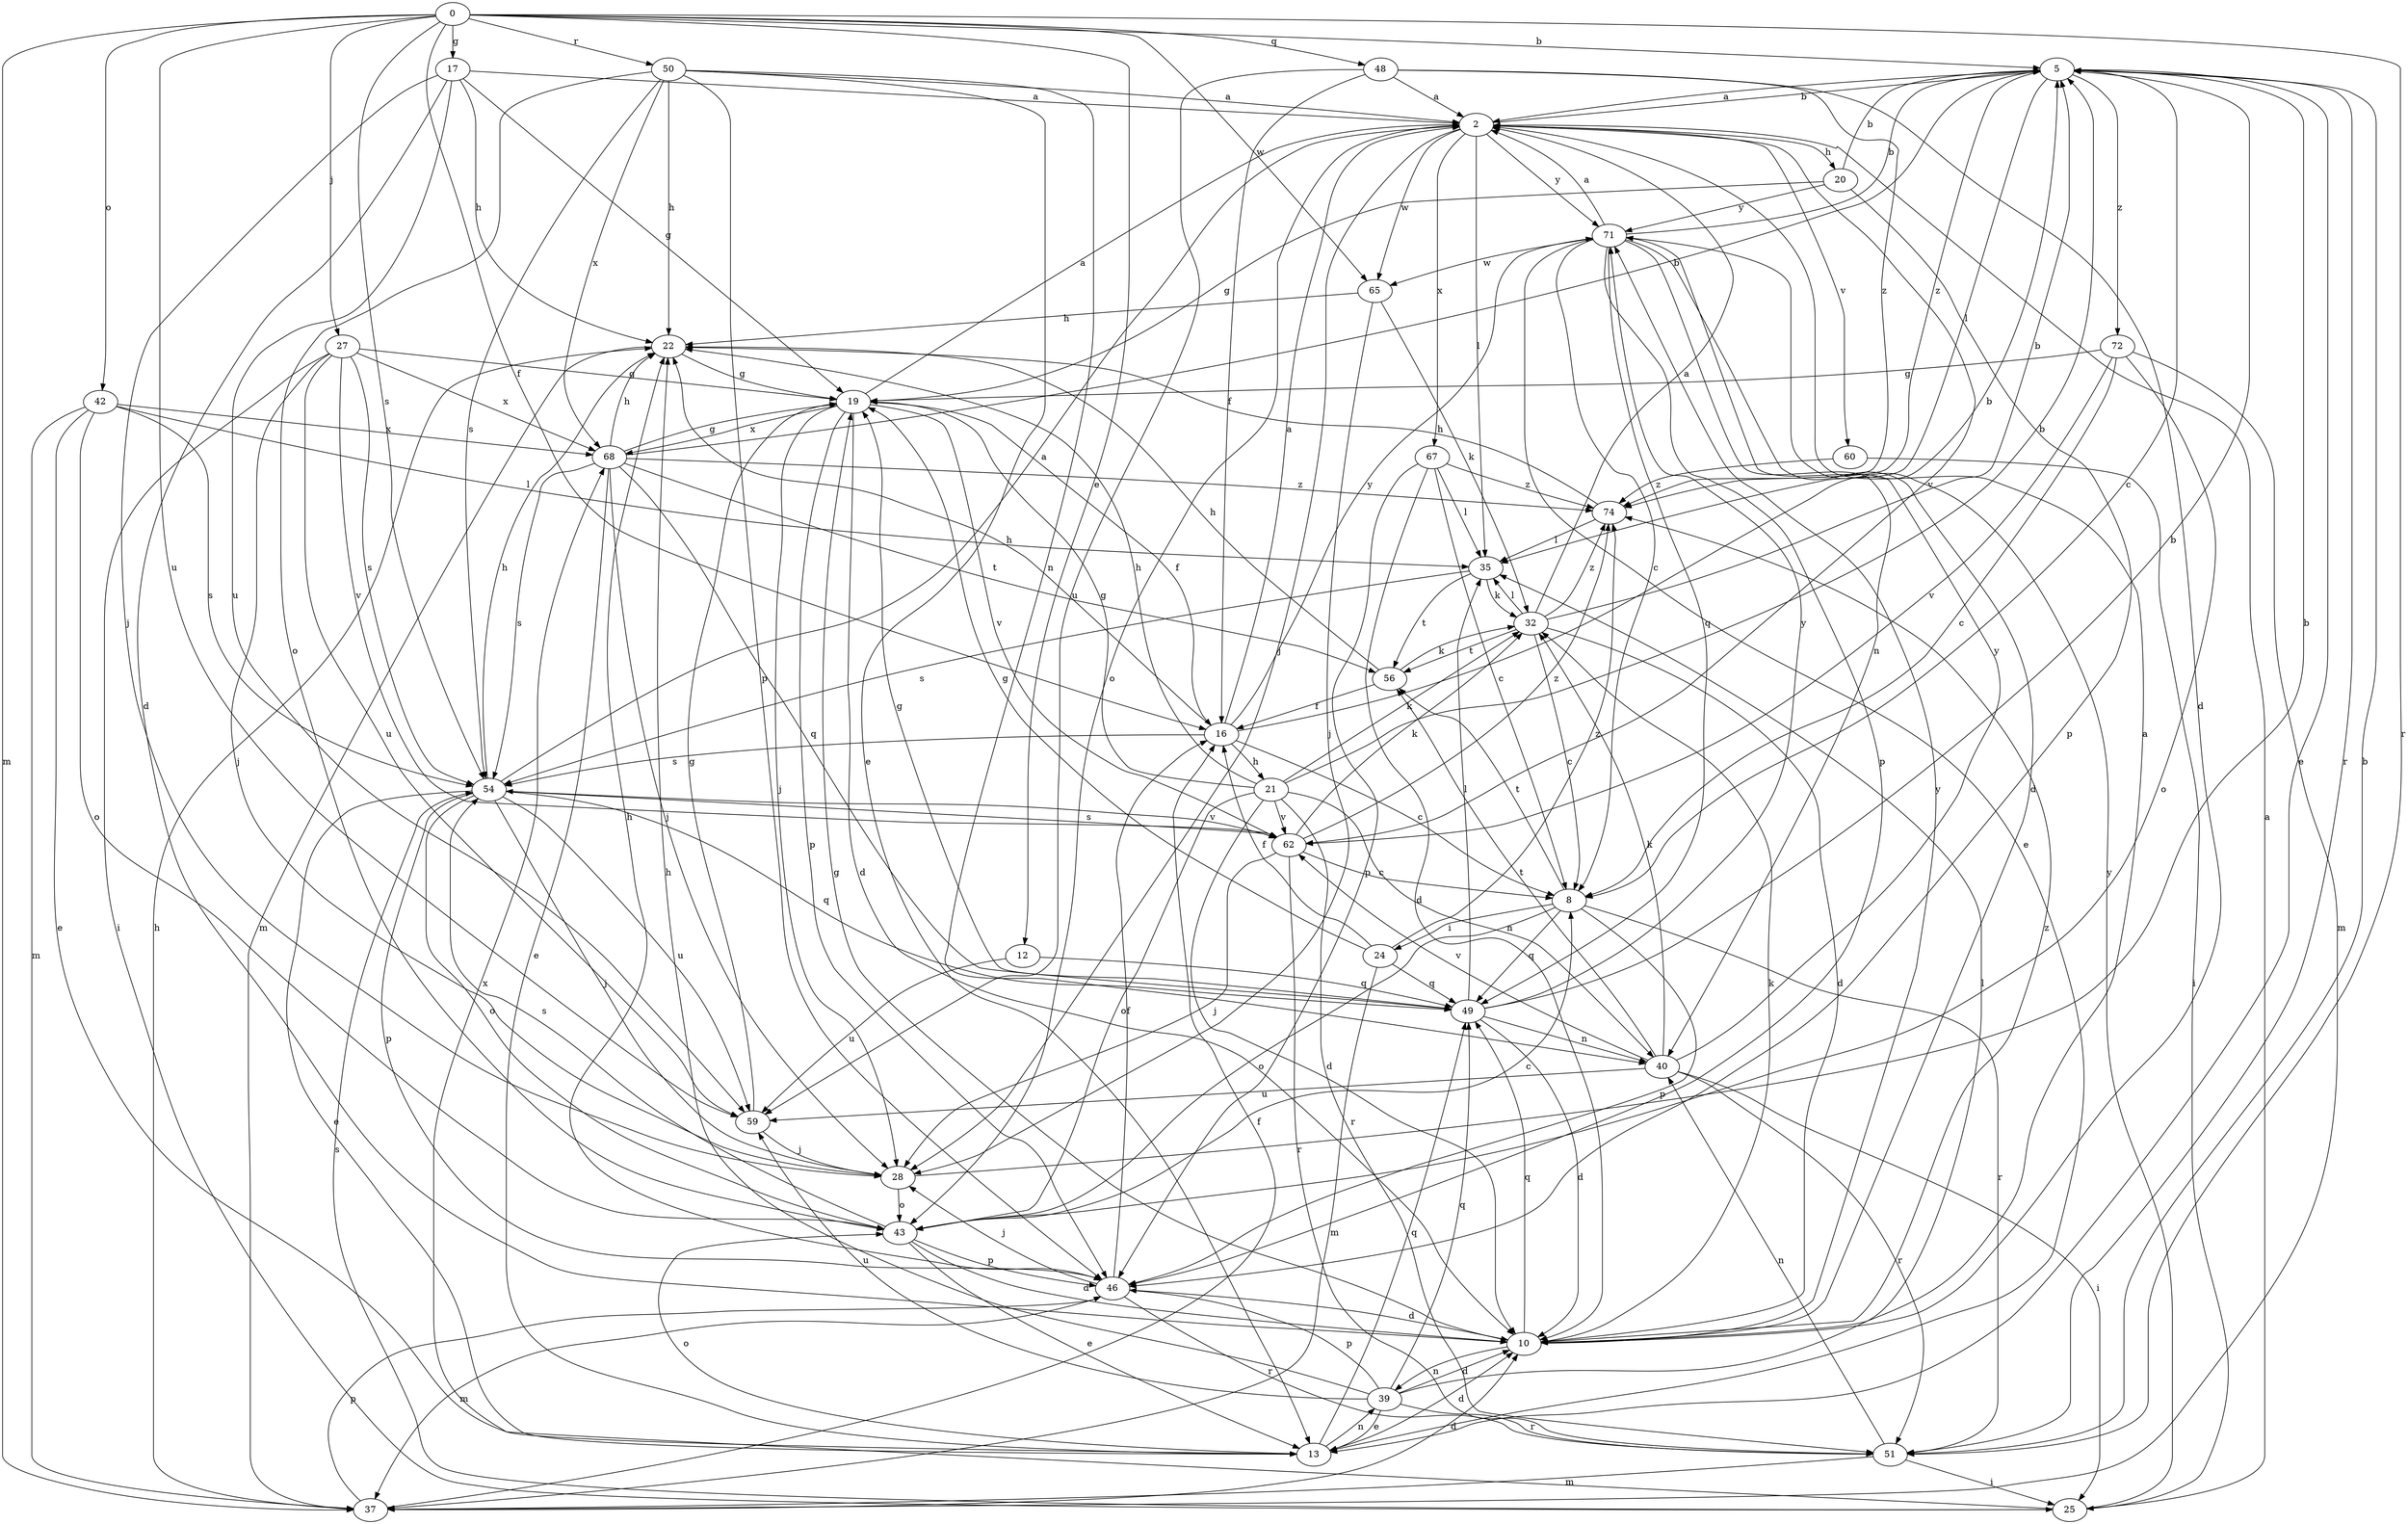 strict digraph  {
0;
2;
5;
8;
10;
12;
13;
16;
17;
19;
20;
21;
22;
24;
25;
27;
28;
32;
35;
37;
39;
40;
42;
43;
46;
48;
49;
50;
51;
54;
56;
59;
60;
62;
65;
67;
68;
71;
72;
74;
0 -> 5  [label=b];
0 -> 12  [label=e];
0 -> 16  [label=f];
0 -> 17  [label=g];
0 -> 27  [label=j];
0 -> 37  [label=m];
0 -> 42  [label=o];
0 -> 48  [label=q];
0 -> 50  [label=r];
0 -> 51  [label=r];
0 -> 54  [label=s];
0 -> 59  [label=u];
0 -> 65  [label=w];
2 -> 5  [label=b];
2 -> 20  [label=h];
2 -> 28  [label=j];
2 -> 35  [label=l];
2 -> 43  [label=o];
2 -> 60  [label=v];
2 -> 62  [label=v];
2 -> 65  [label=w];
2 -> 67  [label=x];
2 -> 71  [label=y];
5 -> 2  [label=a];
5 -> 8  [label=c];
5 -> 13  [label=e];
5 -> 35  [label=l];
5 -> 51  [label=r];
5 -> 72  [label=z];
5 -> 74  [label=z];
8 -> 24  [label=i];
8 -> 43  [label=o];
8 -> 46  [label=p];
8 -> 49  [label=q];
8 -> 51  [label=r];
8 -> 56  [label=t];
10 -> 2  [label=a];
10 -> 19  [label=g];
10 -> 32  [label=k];
10 -> 39  [label=n];
10 -> 49  [label=q];
10 -> 71  [label=y];
10 -> 74  [label=z];
12 -> 49  [label=q];
12 -> 59  [label=u];
13 -> 10  [label=d];
13 -> 39  [label=n];
13 -> 43  [label=o];
13 -> 49  [label=q];
16 -> 2  [label=a];
16 -> 5  [label=b];
16 -> 8  [label=c];
16 -> 21  [label=h];
16 -> 22  [label=h];
16 -> 54  [label=s];
16 -> 71  [label=y];
17 -> 2  [label=a];
17 -> 10  [label=d];
17 -> 19  [label=g];
17 -> 22  [label=h];
17 -> 28  [label=j];
17 -> 59  [label=u];
19 -> 2  [label=a];
19 -> 10  [label=d];
19 -> 16  [label=f];
19 -> 28  [label=j];
19 -> 46  [label=p];
19 -> 62  [label=v];
19 -> 68  [label=x];
20 -> 5  [label=b];
20 -> 19  [label=g];
20 -> 46  [label=p];
20 -> 71  [label=y];
21 -> 5  [label=b];
21 -> 10  [label=d];
21 -> 19  [label=g];
21 -> 22  [label=h];
21 -> 32  [label=k];
21 -> 40  [label=n];
21 -> 43  [label=o];
21 -> 51  [label=r];
21 -> 62  [label=v];
22 -> 19  [label=g];
22 -> 37  [label=m];
24 -> 16  [label=f];
24 -> 19  [label=g];
24 -> 37  [label=m];
24 -> 49  [label=q];
24 -> 74  [label=z];
25 -> 2  [label=a];
25 -> 54  [label=s];
25 -> 68  [label=x];
25 -> 71  [label=y];
27 -> 19  [label=g];
27 -> 25  [label=i];
27 -> 28  [label=j];
27 -> 54  [label=s];
27 -> 59  [label=u];
27 -> 62  [label=v];
27 -> 68  [label=x];
28 -> 5  [label=b];
28 -> 43  [label=o];
32 -> 2  [label=a];
32 -> 5  [label=b];
32 -> 8  [label=c];
32 -> 10  [label=d];
32 -> 35  [label=l];
32 -> 56  [label=t];
32 -> 74  [label=z];
35 -> 32  [label=k];
35 -> 54  [label=s];
35 -> 56  [label=t];
37 -> 10  [label=d];
37 -> 16  [label=f];
37 -> 22  [label=h];
37 -> 46  [label=p];
39 -> 10  [label=d];
39 -> 13  [label=e];
39 -> 22  [label=h];
39 -> 35  [label=l];
39 -> 46  [label=p];
39 -> 49  [label=q];
39 -> 51  [label=r];
39 -> 59  [label=u];
40 -> 25  [label=i];
40 -> 32  [label=k];
40 -> 51  [label=r];
40 -> 56  [label=t];
40 -> 59  [label=u];
40 -> 62  [label=v];
40 -> 71  [label=y];
42 -> 13  [label=e];
42 -> 35  [label=l];
42 -> 37  [label=m];
42 -> 43  [label=o];
42 -> 54  [label=s];
42 -> 68  [label=x];
43 -> 8  [label=c];
43 -> 10  [label=d];
43 -> 13  [label=e];
43 -> 46  [label=p];
43 -> 54  [label=s];
46 -> 10  [label=d];
46 -> 16  [label=f];
46 -> 22  [label=h];
46 -> 28  [label=j];
46 -> 37  [label=m];
46 -> 51  [label=r];
48 -> 2  [label=a];
48 -> 10  [label=d];
48 -> 16  [label=f];
48 -> 59  [label=u];
48 -> 74  [label=z];
49 -> 5  [label=b];
49 -> 10  [label=d];
49 -> 19  [label=g];
49 -> 35  [label=l];
49 -> 40  [label=n];
49 -> 71  [label=y];
50 -> 2  [label=a];
50 -> 13  [label=e];
50 -> 22  [label=h];
50 -> 40  [label=n];
50 -> 43  [label=o];
50 -> 46  [label=p];
50 -> 54  [label=s];
50 -> 68  [label=x];
51 -> 5  [label=b];
51 -> 25  [label=i];
51 -> 37  [label=m];
51 -> 40  [label=n];
54 -> 2  [label=a];
54 -> 13  [label=e];
54 -> 22  [label=h];
54 -> 28  [label=j];
54 -> 43  [label=o];
54 -> 46  [label=p];
54 -> 49  [label=q];
54 -> 59  [label=u];
54 -> 62  [label=v];
56 -> 16  [label=f];
56 -> 22  [label=h];
56 -> 32  [label=k];
59 -> 19  [label=g];
59 -> 28  [label=j];
60 -> 25  [label=i];
60 -> 74  [label=z];
62 -> 8  [label=c];
62 -> 28  [label=j];
62 -> 32  [label=k];
62 -> 51  [label=r];
62 -> 54  [label=s];
62 -> 74  [label=z];
65 -> 22  [label=h];
65 -> 28  [label=j];
65 -> 32  [label=k];
67 -> 8  [label=c];
67 -> 10  [label=d];
67 -> 35  [label=l];
67 -> 46  [label=p];
67 -> 74  [label=z];
68 -> 5  [label=b];
68 -> 13  [label=e];
68 -> 19  [label=g];
68 -> 22  [label=h];
68 -> 28  [label=j];
68 -> 49  [label=q];
68 -> 54  [label=s];
68 -> 56  [label=t];
68 -> 74  [label=z];
71 -> 2  [label=a];
71 -> 5  [label=b];
71 -> 8  [label=c];
71 -> 10  [label=d];
71 -> 13  [label=e];
71 -> 40  [label=n];
71 -> 46  [label=p];
71 -> 49  [label=q];
71 -> 65  [label=w];
72 -> 8  [label=c];
72 -> 19  [label=g];
72 -> 37  [label=m];
72 -> 43  [label=o];
72 -> 62  [label=v];
74 -> 22  [label=h];
74 -> 35  [label=l];
}
